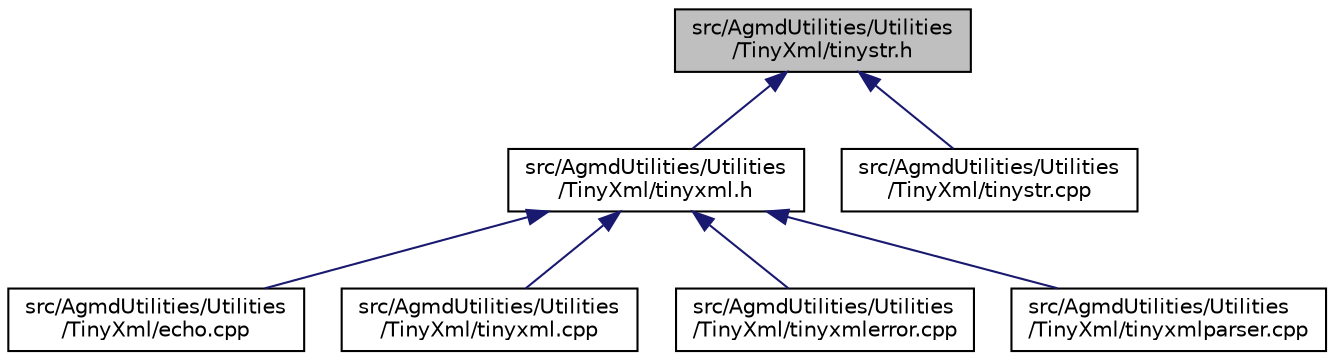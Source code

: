 digraph "src/AgmdUtilities/Utilities/TinyXml/tinystr.h"
{
  edge [fontname="Helvetica",fontsize="10",labelfontname="Helvetica",labelfontsize="10"];
  node [fontname="Helvetica",fontsize="10",shape=record];
  Node1 [label="src/AgmdUtilities/Utilities\l/TinyXml/tinystr.h",height=0.2,width=0.4,color="black", fillcolor="grey75", style="filled" fontcolor="black"];
  Node1 -> Node2 [dir="back",color="midnightblue",fontsize="10",style="solid",fontname="Helvetica"];
  Node2 [label="src/AgmdUtilities/Utilities\l/TinyXml/tinyxml.h",height=0.2,width=0.4,color="black", fillcolor="white", style="filled",URL="$tinyxml_8h.html"];
  Node2 -> Node3 [dir="back",color="midnightblue",fontsize="10",style="solid",fontname="Helvetica"];
  Node3 [label="src/AgmdUtilities/Utilities\l/TinyXml/echo.cpp",height=0.2,width=0.4,color="black", fillcolor="white", style="filled",URL="$echo_8cpp.html"];
  Node2 -> Node4 [dir="back",color="midnightblue",fontsize="10",style="solid",fontname="Helvetica"];
  Node4 [label="src/AgmdUtilities/Utilities\l/TinyXml/tinyxml.cpp",height=0.2,width=0.4,color="black", fillcolor="white", style="filled",URL="$tinyxml_8cpp.html"];
  Node2 -> Node5 [dir="back",color="midnightblue",fontsize="10",style="solid",fontname="Helvetica"];
  Node5 [label="src/AgmdUtilities/Utilities\l/TinyXml/tinyxmlerror.cpp",height=0.2,width=0.4,color="black", fillcolor="white", style="filled",URL="$tinyxmlerror_8cpp.html"];
  Node2 -> Node6 [dir="back",color="midnightblue",fontsize="10",style="solid",fontname="Helvetica"];
  Node6 [label="src/AgmdUtilities/Utilities\l/TinyXml/tinyxmlparser.cpp",height=0.2,width=0.4,color="black", fillcolor="white", style="filled",URL="$tinyxmlparser_8cpp.html"];
  Node1 -> Node7 [dir="back",color="midnightblue",fontsize="10",style="solid",fontname="Helvetica"];
  Node7 [label="src/AgmdUtilities/Utilities\l/TinyXml/tinystr.cpp",height=0.2,width=0.4,color="black", fillcolor="white", style="filled",URL="$tinystr_8cpp.html"];
}
